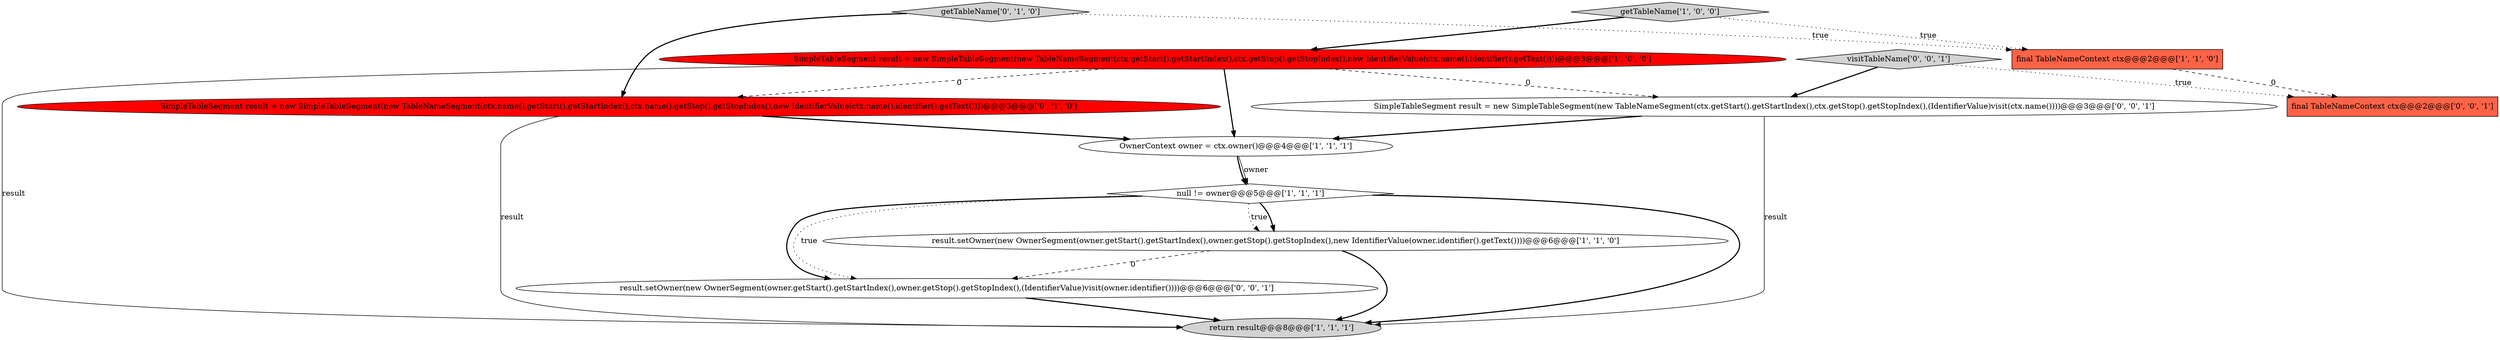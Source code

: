 digraph {
0 [style = filled, label = "result.setOwner(new OwnerSegment(owner.getStart().getStartIndex(),owner.getStop().getStopIndex(),new IdentifierValue(owner.identifier().getText())))@@@6@@@['1', '1', '0']", fillcolor = white, shape = ellipse image = "AAA0AAABBB1BBB"];
9 [style = filled, label = "final TableNameContext ctx@@@2@@@['0', '0', '1']", fillcolor = tomato, shape = box image = "AAA0AAABBB3BBB"];
8 [style = filled, label = "getTableName['0', '1', '0']", fillcolor = lightgray, shape = diamond image = "AAA0AAABBB2BBB"];
3 [style = filled, label = "OwnerContext owner = ctx.owner()@@@4@@@['1', '1', '1']", fillcolor = white, shape = ellipse image = "AAA0AAABBB1BBB"];
1 [style = filled, label = "SimpleTableSegment result = new SimpleTableSegment(new TableNameSegment(ctx.getStart().getStartIndex(),ctx.getStop().getStopIndex(),new IdentifierValue(ctx.name().identifier().getText())))@@@3@@@['1', '0', '0']", fillcolor = red, shape = ellipse image = "AAA1AAABBB1BBB"];
7 [style = filled, label = "SimpleTableSegment result = new SimpleTableSegment(new TableNameSegment(ctx.name().getStart().getStartIndex(),ctx.name().getStop().getStopIndex(),new IdentifierValue(ctx.name().identifier().getText())))@@@3@@@['0', '1', '0']", fillcolor = red, shape = ellipse image = "AAA1AAABBB2BBB"];
2 [style = filled, label = "final TableNameContext ctx@@@2@@@['1', '1', '0']", fillcolor = tomato, shape = box image = "AAA0AAABBB1BBB"];
12 [style = filled, label = "visitTableName['0', '0', '1']", fillcolor = lightgray, shape = diamond image = "AAA0AAABBB3BBB"];
6 [style = filled, label = "getTableName['1', '0', '0']", fillcolor = lightgray, shape = diamond image = "AAA0AAABBB1BBB"];
4 [style = filled, label = "return result@@@8@@@['1', '1', '1']", fillcolor = lightgray, shape = ellipse image = "AAA0AAABBB1BBB"];
10 [style = filled, label = "SimpleTableSegment result = new SimpleTableSegment(new TableNameSegment(ctx.getStart().getStartIndex(),ctx.getStop().getStopIndex(),(IdentifierValue)visit(ctx.name())))@@@3@@@['0', '0', '1']", fillcolor = white, shape = ellipse image = "AAA0AAABBB3BBB"];
11 [style = filled, label = "result.setOwner(new OwnerSegment(owner.getStart().getStartIndex(),owner.getStop().getStopIndex(),(IdentifierValue)visit(owner.identifier())))@@@6@@@['0', '0', '1']", fillcolor = white, shape = ellipse image = "AAA0AAABBB3BBB"];
5 [style = filled, label = "null != owner@@@5@@@['1', '1', '1']", fillcolor = white, shape = diamond image = "AAA0AAABBB1BBB"];
10->4 [style = solid, label="result"];
8->2 [style = dotted, label="true"];
11->4 [style = bold, label=""];
1->3 [style = bold, label=""];
10->3 [style = bold, label=""];
0->11 [style = dashed, label="0"];
5->0 [style = dotted, label="true"];
1->10 [style = dashed, label="0"];
1->4 [style = solid, label="result"];
7->3 [style = bold, label=""];
8->7 [style = bold, label=""];
6->1 [style = bold, label=""];
3->5 [style = bold, label=""];
12->10 [style = bold, label=""];
6->2 [style = dotted, label="true"];
5->11 [style = dotted, label="true"];
5->0 [style = bold, label=""];
0->4 [style = bold, label=""];
2->9 [style = dashed, label="0"];
7->4 [style = solid, label="result"];
5->4 [style = bold, label=""];
5->11 [style = bold, label=""];
3->5 [style = solid, label="owner"];
1->7 [style = dashed, label="0"];
12->9 [style = dotted, label="true"];
}
